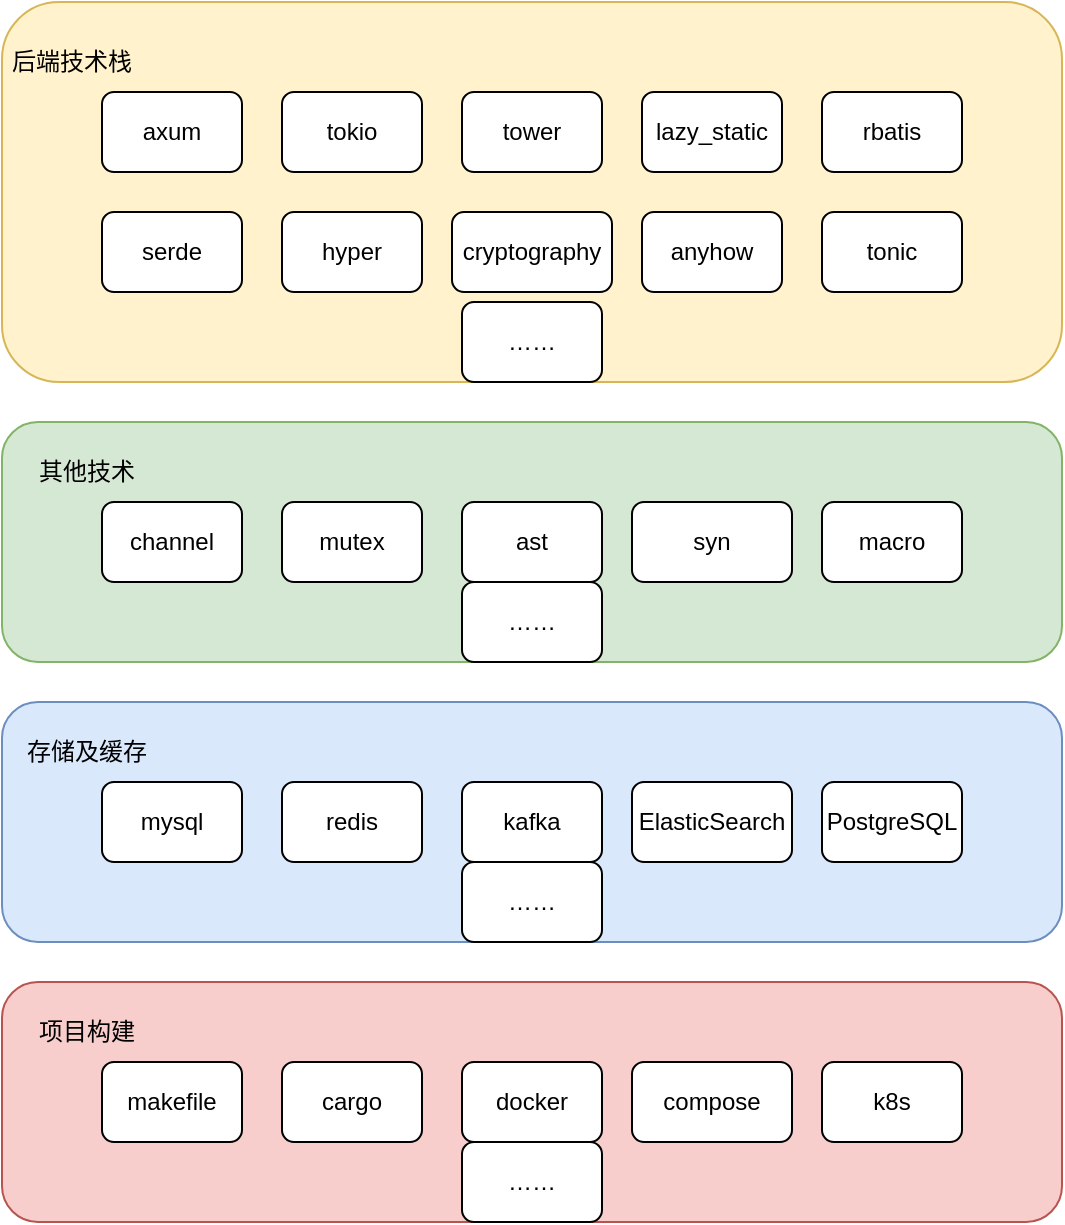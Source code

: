 <mxfile version="21.2.9" type="device">
  <diagram name="第 1 页" id="7G0hD0VEQEerGdSr2f6R">
    <mxGraphModel dx="1235" dy="636" grid="1" gridSize="10" guides="1" tooltips="1" connect="1" arrows="1" fold="1" page="1" pageScale="1" pageWidth="827" pageHeight="1169" math="0" shadow="0">
      <root>
        <mxCell id="0" />
        <mxCell id="1" parent="0" />
        <mxCell id="_WUSgy6V6YuaI1692tL7-1" value="" style="rounded=1;whiteSpace=wrap;html=1;fillColor=#fff2cc;strokeColor=#d6b656;" vertex="1" parent="1">
          <mxGeometry x="80" y="80" width="530" height="190" as="geometry" />
        </mxCell>
        <mxCell id="_WUSgy6V6YuaI1692tL7-2" value="axum" style="rounded=1;whiteSpace=wrap;html=1;" vertex="1" parent="1">
          <mxGeometry x="130" y="125" width="70" height="40" as="geometry" />
        </mxCell>
        <mxCell id="_WUSgy6V6YuaI1692tL7-3" value="serde" style="rounded=1;whiteSpace=wrap;html=1;" vertex="1" parent="1">
          <mxGeometry x="130" y="185" width="70" height="40" as="geometry" />
        </mxCell>
        <mxCell id="_WUSgy6V6YuaI1692tL7-5" value="tokio" style="rounded=1;whiteSpace=wrap;html=1;" vertex="1" parent="1">
          <mxGeometry x="220" y="125" width="70" height="40" as="geometry" />
        </mxCell>
        <mxCell id="_WUSgy6V6YuaI1692tL7-6" value="hyper" style="rounded=1;whiteSpace=wrap;html=1;" vertex="1" parent="1">
          <mxGeometry x="220" y="185" width="70" height="40" as="geometry" />
        </mxCell>
        <mxCell id="_WUSgy6V6YuaI1692tL7-7" value="tower" style="rounded=1;whiteSpace=wrap;html=1;" vertex="1" parent="1">
          <mxGeometry x="310" y="125" width="70" height="40" as="geometry" />
        </mxCell>
        <mxCell id="_WUSgy6V6YuaI1692tL7-8" value="cryptography" style="rounded=1;whiteSpace=wrap;html=1;" vertex="1" parent="1">
          <mxGeometry x="305" y="185" width="80" height="40" as="geometry" />
        </mxCell>
        <mxCell id="_WUSgy6V6YuaI1692tL7-9" value="lazy_static" style="rounded=1;whiteSpace=wrap;html=1;" vertex="1" parent="1">
          <mxGeometry x="400" y="125" width="70" height="40" as="geometry" />
        </mxCell>
        <mxCell id="_WUSgy6V6YuaI1692tL7-10" value="anyhow" style="rounded=1;whiteSpace=wrap;html=1;" vertex="1" parent="1">
          <mxGeometry x="400" y="185" width="70" height="40" as="geometry" />
        </mxCell>
        <mxCell id="_WUSgy6V6YuaI1692tL7-11" value="rbatis" style="rounded=1;whiteSpace=wrap;html=1;" vertex="1" parent="1">
          <mxGeometry x="490" y="125" width="70" height="40" as="geometry" />
        </mxCell>
        <mxCell id="_WUSgy6V6YuaI1692tL7-12" value="tonic" style="rounded=1;whiteSpace=wrap;html=1;" vertex="1" parent="1">
          <mxGeometry x="490" y="185" width="70" height="40" as="geometry" />
        </mxCell>
        <mxCell id="_WUSgy6V6YuaI1692tL7-13" value="……" style="rounded=1;whiteSpace=wrap;html=1;" vertex="1" parent="1">
          <mxGeometry x="310" y="230" width="70" height="40" as="geometry" />
        </mxCell>
        <mxCell id="_WUSgy6V6YuaI1692tL7-14" value="后端技术栈" style="text;html=1;strokeColor=none;fillColor=none;align=center;verticalAlign=middle;whiteSpace=wrap;rounded=0;" vertex="1" parent="1">
          <mxGeometry x="80" y="95" width="70" height="30" as="geometry" />
        </mxCell>
        <mxCell id="_WUSgy6V6YuaI1692tL7-15" value="" style="rounded=1;whiteSpace=wrap;html=1;fillColor=#dae8fc;strokeColor=#6c8ebf;" vertex="1" parent="1">
          <mxGeometry x="80" y="430" width="530" height="120" as="geometry" />
        </mxCell>
        <mxCell id="_WUSgy6V6YuaI1692tL7-16" value="mysql" style="rounded=1;whiteSpace=wrap;html=1;" vertex="1" parent="1">
          <mxGeometry x="130" y="470" width="70" height="40" as="geometry" />
        </mxCell>
        <mxCell id="_WUSgy6V6YuaI1692tL7-17" value="redis" style="rounded=1;whiteSpace=wrap;html=1;" vertex="1" parent="1">
          <mxGeometry x="220" y="470" width="70" height="40" as="geometry" />
        </mxCell>
        <mxCell id="_WUSgy6V6YuaI1692tL7-18" value="kafka" style="rounded=1;whiteSpace=wrap;html=1;" vertex="1" parent="1">
          <mxGeometry x="310" y="470" width="70" height="40" as="geometry" />
        </mxCell>
        <mxCell id="_WUSgy6V6YuaI1692tL7-19" value="ElasticSearch" style="rounded=1;whiteSpace=wrap;html=1;" vertex="1" parent="1">
          <mxGeometry x="395" y="470" width="80" height="40" as="geometry" />
        </mxCell>
        <mxCell id="_WUSgy6V6YuaI1692tL7-20" value="PostgreSQL" style="rounded=1;whiteSpace=wrap;html=1;" vertex="1" parent="1">
          <mxGeometry x="490" y="470" width="70" height="40" as="geometry" />
        </mxCell>
        <mxCell id="_WUSgy6V6YuaI1692tL7-21" value="……" style="rounded=1;whiteSpace=wrap;html=1;" vertex="1" parent="1">
          <mxGeometry x="310" y="510" width="70" height="40" as="geometry" />
        </mxCell>
        <mxCell id="_WUSgy6V6YuaI1692tL7-22" value="存储及缓存" style="text;html=1;strokeColor=none;fillColor=none;align=center;verticalAlign=middle;whiteSpace=wrap;rounded=0;" vertex="1" parent="1">
          <mxGeometry x="85" y="440" width="75" height="30" as="geometry" />
        </mxCell>
        <mxCell id="_WUSgy6V6YuaI1692tL7-24" value="" style="rounded=1;whiteSpace=wrap;html=1;fillColor=#d5e8d4;strokeColor=#82b366;" vertex="1" parent="1">
          <mxGeometry x="80" y="290" width="530" height="120" as="geometry" />
        </mxCell>
        <mxCell id="_WUSgy6V6YuaI1692tL7-25" value="channel" style="rounded=1;whiteSpace=wrap;html=1;" vertex="1" parent="1">
          <mxGeometry x="130" y="330" width="70" height="40" as="geometry" />
        </mxCell>
        <mxCell id="_WUSgy6V6YuaI1692tL7-26" value="mutex" style="rounded=1;whiteSpace=wrap;html=1;" vertex="1" parent="1">
          <mxGeometry x="220" y="330" width="70" height="40" as="geometry" />
        </mxCell>
        <mxCell id="_WUSgy6V6YuaI1692tL7-27" value="ast" style="rounded=1;whiteSpace=wrap;html=1;" vertex="1" parent="1">
          <mxGeometry x="310" y="330" width="70" height="40" as="geometry" />
        </mxCell>
        <mxCell id="_WUSgy6V6YuaI1692tL7-28" value="syn" style="rounded=1;whiteSpace=wrap;html=1;" vertex="1" parent="1">
          <mxGeometry x="395" y="330" width="80" height="40" as="geometry" />
        </mxCell>
        <mxCell id="_WUSgy6V6YuaI1692tL7-29" value="macro" style="rounded=1;whiteSpace=wrap;html=1;" vertex="1" parent="1">
          <mxGeometry x="490" y="330" width="70" height="40" as="geometry" />
        </mxCell>
        <mxCell id="_WUSgy6V6YuaI1692tL7-30" value="……" style="rounded=1;whiteSpace=wrap;html=1;" vertex="1" parent="1">
          <mxGeometry x="310" y="370" width="70" height="40" as="geometry" />
        </mxCell>
        <mxCell id="_WUSgy6V6YuaI1692tL7-31" value="其他技术" style="text;html=1;strokeColor=none;fillColor=none;align=center;verticalAlign=middle;whiteSpace=wrap;rounded=0;" vertex="1" parent="1">
          <mxGeometry x="85" y="300" width="75" height="30" as="geometry" />
        </mxCell>
        <mxCell id="_WUSgy6V6YuaI1692tL7-32" value="" style="rounded=1;whiteSpace=wrap;html=1;fillColor=#f8cecc;strokeColor=#b85450;" vertex="1" parent="1">
          <mxGeometry x="80" y="570" width="530" height="120" as="geometry" />
        </mxCell>
        <mxCell id="_WUSgy6V6YuaI1692tL7-33" value="makefile" style="rounded=1;whiteSpace=wrap;html=1;" vertex="1" parent="1">
          <mxGeometry x="130" y="610" width="70" height="40" as="geometry" />
        </mxCell>
        <mxCell id="_WUSgy6V6YuaI1692tL7-34" value="cargo" style="rounded=1;whiteSpace=wrap;html=1;" vertex="1" parent="1">
          <mxGeometry x="220" y="610" width="70" height="40" as="geometry" />
        </mxCell>
        <mxCell id="_WUSgy6V6YuaI1692tL7-35" value="docker" style="rounded=1;whiteSpace=wrap;html=1;" vertex="1" parent="1">
          <mxGeometry x="310" y="610" width="70" height="40" as="geometry" />
        </mxCell>
        <mxCell id="_WUSgy6V6YuaI1692tL7-36" value="compose" style="rounded=1;whiteSpace=wrap;html=1;" vertex="1" parent="1">
          <mxGeometry x="395" y="610" width="80" height="40" as="geometry" />
        </mxCell>
        <mxCell id="_WUSgy6V6YuaI1692tL7-37" value="k8s" style="rounded=1;whiteSpace=wrap;html=1;" vertex="1" parent="1">
          <mxGeometry x="490" y="610" width="70" height="40" as="geometry" />
        </mxCell>
        <mxCell id="_WUSgy6V6YuaI1692tL7-38" value="……" style="rounded=1;whiteSpace=wrap;html=1;" vertex="1" parent="1">
          <mxGeometry x="310" y="650" width="70" height="40" as="geometry" />
        </mxCell>
        <mxCell id="_WUSgy6V6YuaI1692tL7-39" value="项目构建" style="text;html=1;strokeColor=none;fillColor=none;align=center;verticalAlign=middle;whiteSpace=wrap;rounded=0;" vertex="1" parent="1">
          <mxGeometry x="85" y="580" width="75" height="30" as="geometry" />
        </mxCell>
      </root>
    </mxGraphModel>
  </diagram>
</mxfile>

